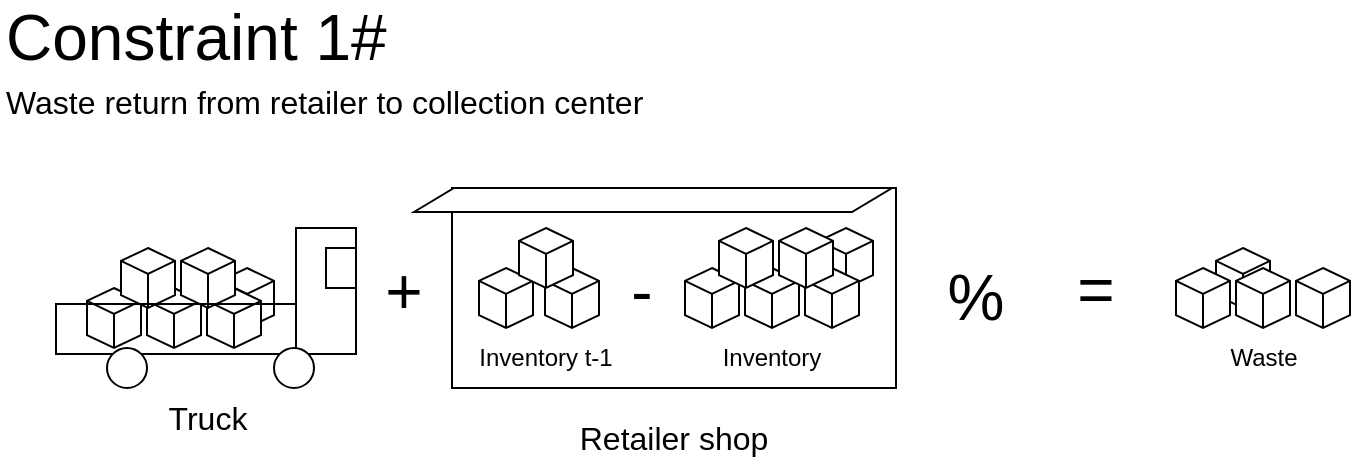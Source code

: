 <mxfile version="20.3.6" type="device"><diagram id="Ep0GjX4fXmNvCIBwzocx" name="Page-1"><mxGraphModel dx="964" dy="716" grid="1" gridSize="10" guides="1" tooltips="1" connect="1" arrows="1" fold="1" page="1" pageScale="1" pageWidth="850" pageHeight="1100" math="0" shadow="0"><root><mxCell id="0"/><mxCell id="1" parent="0"/><mxCell id="kMx1U0WV5G30fv7qv515-52" value="" style="rounded=0;whiteSpace=wrap;html=1;fontSize=16;" parent="1" vertex="1"><mxGeometry x="348" y="220" width="222" height="100" as="geometry"/></mxCell><mxCell id="kMx1U0WV5G30fv7qv515-46" value="" style="html=1;whiteSpace=wrap;shape=isoCube2;backgroundOutline=1;isoAngle=15;" parent="1" vertex="1"><mxGeometry x="730" y="250" width="27" height="30" as="geometry"/></mxCell><mxCell id="kMx1U0WV5G30fv7qv515-1" value="" style="html=1;whiteSpace=wrap;shape=isoCube2;backgroundOutline=1;isoAngle=15;" parent="1" vertex="1"><mxGeometry x="361.5" y="260" width="27" height="30" as="geometry"/></mxCell><mxCell id="kMx1U0WV5G30fv7qv515-2" value="" style="html=1;whiteSpace=wrap;shape=isoCube2;backgroundOutline=1;isoAngle=15;" parent="1" vertex="1"><mxGeometry x="394.5" y="260" width="27" height="30" as="geometry"/></mxCell><mxCell id="kMx1U0WV5G30fv7qv515-3" value="" style="html=1;whiteSpace=wrap;shape=isoCube2;backgroundOutline=1;isoAngle=15;" parent="1" vertex="1"><mxGeometry x="381.5" y="240" width="27" height="30" as="geometry"/></mxCell><mxCell id="kMx1U0WV5G30fv7qv515-4" value="Inventory t-1" style="text;html=1;strokeColor=none;fillColor=none;align=center;verticalAlign=middle;whiteSpace=wrap;rounded=0;" parent="1" vertex="1"><mxGeometry x="360" y="290" width="70" height="30" as="geometry"/></mxCell><mxCell id="kMx1U0WV5G30fv7qv515-5" value="" style="html=1;whiteSpace=wrap;shape=isoCube2;backgroundOutline=1;isoAngle=15;" parent="1" vertex="1"><mxGeometry x="464.5" y="260" width="27" height="30" as="geometry"/></mxCell><mxCell id="kMx1U0WV5G30fv7qv515-6" value="" style="html=1;whiteSpace=wrap;shape=isoCube2;backgroundOutline=1;isoAngle=15;" parent="1" vertex="1"><mxGeometry x="494.5" y="260" width="27" height="30" as="geometry"/></mxCell><mxCell id="kMx1U0WV5G30fv7qv515-7" value="" style="html=1;whiteSpace=wrap;shape=isoCube2;backgroundOutline=1;isoAngle=15;" parent="1" vertex="1"><mxGeometry x="481.5" y="240" width="27" height="30" as="geometry"/></mxCell><mxCell id="kMx1U0WV5G30fv7qv515-9" value="" style="html=1;whiteSpace=wrap;shape=isoCube2;backgroundOutline=1;isoAngle=15;" parent="1" vertex="1"><mxGeometry x="531.5" y="240" width="27" height="30" as="geometry"/></mxCell><mxCell id="kMx1U0WV5G30fv7qv515-8" value="" style="html=1;whiteSpace=wrap;shape=isoCube2;backgroundOutline=1;isoAngle=15;" parent="1" vertex="1"><mxGeometry x="524.5" y="260" width="27" height="30" as="geometry"/></mxCell><mxCell id="kMx1U0WV5G30fv7qv515-10" value="" style="html=1;whiteSpace=wrap;shape=isoCube2;backgroundOutline=1;isoAngle=15;" parent="1" vertex="1"><mxGeometry x="511.5" y="240" width="27" height="30" as="geometry"/></mxCell><mxCell id="kMx1U0WV5G30fv7qv515-12" value="Inventory" style="text;html=1;strokeColor=none;fillColor=none;align=center;verticalAlign=middle;whiteSpace=wrap;rounded=0;" parent="1" vertex="1"><mxGeometry x="473" y="290" width="70" height="30" as="geometry"/></mxCell><mxCell id="kMx1U0WV5G30fv7qv515-38" value="+" style="text;html=1;strokeColor=none;fillColor=none;align=center;verticalAlign=middle;whiteSpace=wrap;rounded=0;fontSize=32;" parent="1" vertex="1"><mxGeometry x="294" y="257" width="60" height="30" as="geometry"/></mxCell><mxCell id="kMx1U0WV5G30fv7qv515-39" value="-" style="text;html=1;strokeColor=none;fillColor=none;align=center;verticalAlign=middle;whiteSpace=wrap;rounded=0;fontSize=32;" parent="1" vertex="1"><mxGeometry x="413" y="256.5" width="60" height="30" as="geometry"/></mxCell><mxCell id="kMx1U0WV5G30fv7qv515-40" value="=" style="text;html=1;strokeColor=none;fillColor=none;align=center;verticalAlign=middle;whiteSpace=wrap;rounded=0;fontSize=32;" parent="1" vertex="1"><mxGeometry x="640" y="255.5" width="60" height="30" as="geometry"/></mxCell><mxCell id="kMx1U0WV5G30fv7qv515-41" value="" style="html=1;whiteSpace=wrap;shape=isoCube2;backgroundOutline=1;isoAngle=15;" parent="1" vertex="1"><mxGeometry x="710" y="260" width="27" height="30" as="geometry"/></mxCell><mxCell id="kMx1U0WV5G30fv7qv515-42" value="" style="html=1;whiteSpace=wrap;shape=isoCube2;backgroundOutline=1;isoAngle=15;" parent="1" vertex="1"><mxGeometry x="740" y="260" width="27" height="30" as="geometry"/></mxCell><mxCell id="kMx1U0WV5G30fv7qv515-45" value="" style="html=1;whiteSpace=wrap;shape=isoCube2;backgroundOutline=1;isoAngle=15;" parent="1" vertex="1"><mxGeometry x="770" y="260" width="27" height="30" as="geometry"/></mxCell><mxCell id="kMx1U0WV5G30fv7qv515-47" value="Waste" style="text;html=1;strokeColor=none;fillColor=none;align=center;verticalAlign=middle;whiteSpace=wrap;rounded=0;" parent="1" vertex="1"><mxGeometry x="718.5" y="290" width="70" height="30" as="geometry"/></mxCell><mxCell id="kMx1U0WV5G30fv7qv515-48" value="Constraint 1#" style="text;html=1;strokeColor=none;fillColor=none;align=left;verticalAlign=middle;whiteSpace=wrap;rounded=0;fontSize=32;" parent="1" vertex="1"><mxGeometry x="122.75" y="130" width="204.5" height="30" as="geometry"/></mxCell><mxCell id="kMx1U0WV5G30fv7qv515-50" value="Waste return from retailer to collection center" style="text;html=1;strokeColor=none;fillColor=none;align=left;verticalAlign=middle;whiteSpace=wrap;rounded=0;fontSize=16;" parent="1" vertex="1"><mxGeometry x="122.75" y="162" width="340" height="30" as="geometry"/></mxCell><mxCell id="kMx1U0WV5G30fv7qv515-53" value="" style="shape=parallelogram;perimeter=parallelogramPerimeter;whiteSpace=wrap;html=1;fixedSize=1;fontSize=16;" parent="1" vertex="1"><mxGeometry x="329" y="220" width="239" height="12" as="geometry"/></mxCell><mxCell id="kMx1U0WV5G30fv7qv515-54" value="Retailer shop" style="text;html=1;strokeColor=none;fillColor=none;align=center;verticalAlign=middle;whiteSpace=wrap;rounded=0;fontSize=16;" parent="1" vertex="1"><mxGeometry x="388.25" y="330" width="141.5" height="30" as="geometry"/></mxCell><mxCell id="kMx1U0WV5G30fv7qv515-55" value="%" style="text;html=1;strokeColor=none;fillColor=none;align=center;verticalAlign=middle;whiteSpace=wrap;rounded=0;fontSize=32;" parent="1" vertex="1"><mxGeometry x="580" y="260" width="60" height="30" as="geometry"/></mxCell><mxCell id="x2esESpS78elV9A0UD15-1" value="" style="group" parent="1" vertex="1" connectable="0"><mxGeometry x="150" y="240" width="150" height="110" as="geometry"/></mxCell><mxCell id="kMx1U0WV5G30fv7qv515-30" value="" style="rounded=0;whiteSpace=wrap;html=1;" parent="x2esESpS78elV9A0UD15-1" vertex="1"><mxGeometry y="38" width="120" height="25" as="geometry"/></mxCell><mxCell id="kMx1U0WV5G30fv7qv515-14" value="" style="html=1;whiteSpace=wrap;shape=isoCube2;backgroundOutline=1;isoAngle=15;" parent="x2esESpS78elV9A0UD15-1" vertex="1"><mxGeometry x="15.5" y="30" width="27" height="30" as="geometry"/></mxCell><mxCell id="kMx1U0WV5G30fv7qv515-15" value="" style="html=1;whiteSpace=wrap;shape=isoCube2;backgroundOutline=1;isoAngle=15;" parent="x2esESpS78elV9A0UD15-1" vertex="1"><mxGeometry x="45.5" y="30" width="27" height="30" as="geometry"/></mxCell><mxCell id="kMx1U0WV5G30fv7qv515-16" value="" style="html=1;whiteSpace=wrap;shape=isoCube2;backgroundOutline=1;isoAngle=15;" parent="x2esESpS78elV9A0UD15-1" vertex="1"><mxGeometry x="32.5" y="10" width="27" height="30" as="geometry"/></mxCell><mxCell id="kMx1U0WV5G30fv7qv515-17" value="" style="html=1;whiteSpace=wrap;shape=isoCube2;backgroundOutline=1;isoAngle=15;" parent="x2esESpS78elV9A0UD15-1" vertex="1"><mxGeometry x="82" y="20" width="27" height="30" as="geometry"/></mxCell><mxCell id="kMx1U0WV5G30fv7qv515-18" value="" style="html=1;whiteSpace=wrap;shape=isoCube2;backgroundOutline=1;isoAngle=15;" parent="x2esESpS78elV9A0UD15-1" vertex="1"><mxGeometry x="75.5" y="30" width="27" height="30" as="geometry"/></mxCell><mxCell id="kMx1U0WV5G30fv7qv515-19" value="" style="html=1;whiteSpace=wrap;shape=isoCube2;backgroundOutline=1;isoAngle=15;" parent="x2esESpS78elV9A0UD15-1" vertex="1"><mxGeometry x="62.5" y="10" width="27" height="30" as="geometry"/></mxCell><mxCell id="kMx1U0WV5G30fv7qv515-28" value="" style="rounded=0;whiteSpace=wrap;html=1;" parent="x2esESpS78elV9A0UD15-1" vertex="1"><mxGeometry x="120" width="30" height="63" as="geometry"/></mxCell><mxCell id="kMx1U0WV5G30fv7qv515-32" value="" style="endArrow=none;html=1;rounded=0;entryX=1;entryY=0;entryDx=0;entryDy=0;" parent="x2esESpS78elV9A0UD15-1" target="kMx1U0WV5G30fv7qv515-30" edge="1"><mxGeometry width="50" height="50" relative="1" as="geometry"><mxPoint y="38" as="sourcePoint"/><mxPoint x="50" y="-12" as="targetPoint"/></mxGeometry></mxCell><mxCell id="kMx1U0WV5G30fv7qv515-33" value="" style="ellipse;whiteSpace=wrap;html=1;aspect=fixed;" parent="x2esESpS78elV9A0UD15-1" vertex="1"><mxGeometry x="25.5" y="60" width="20" height="20" as="geometry"/></mxCell><mxCell id="kMx1U0WV5G30fv7qv515-34" value="" style="ellipse;whiteSpace=wrap;html=1;aspect=fixed;" parent="x2esESpS78elV9A0UD15-1" vertex="1"><mxGeometry x="109" y="60" width="20" height="20" as="geometry"/></mxCell><mxCell id="kMx1U0WV5G30fv7qv515-35" value="" style="rounded=0;whiteSpace=wrap;html=1;" parent="x2esESpS78elV9A0UD15-1" vertex="1"><mxGeometry x="135" y="10" width="15" height="20" as="geometry"/></mxCell><mxCell id="kMx1U0WV5G30fv7qv515-56" value="Truck" style="text;html=1;strokeColor=none;fillColor=none;align=center;verticalAlign=middle;whiteSpace=wrap;rounded=0;fontSize=16;" parent="x2esESpS78elV9A0UD15-1" vertex="1"><mxGeometry x="5.25" y="80" width="141.5" height="30" as="geometry"/></mxCell></root></mxGraphModel></diagram></mxfile>